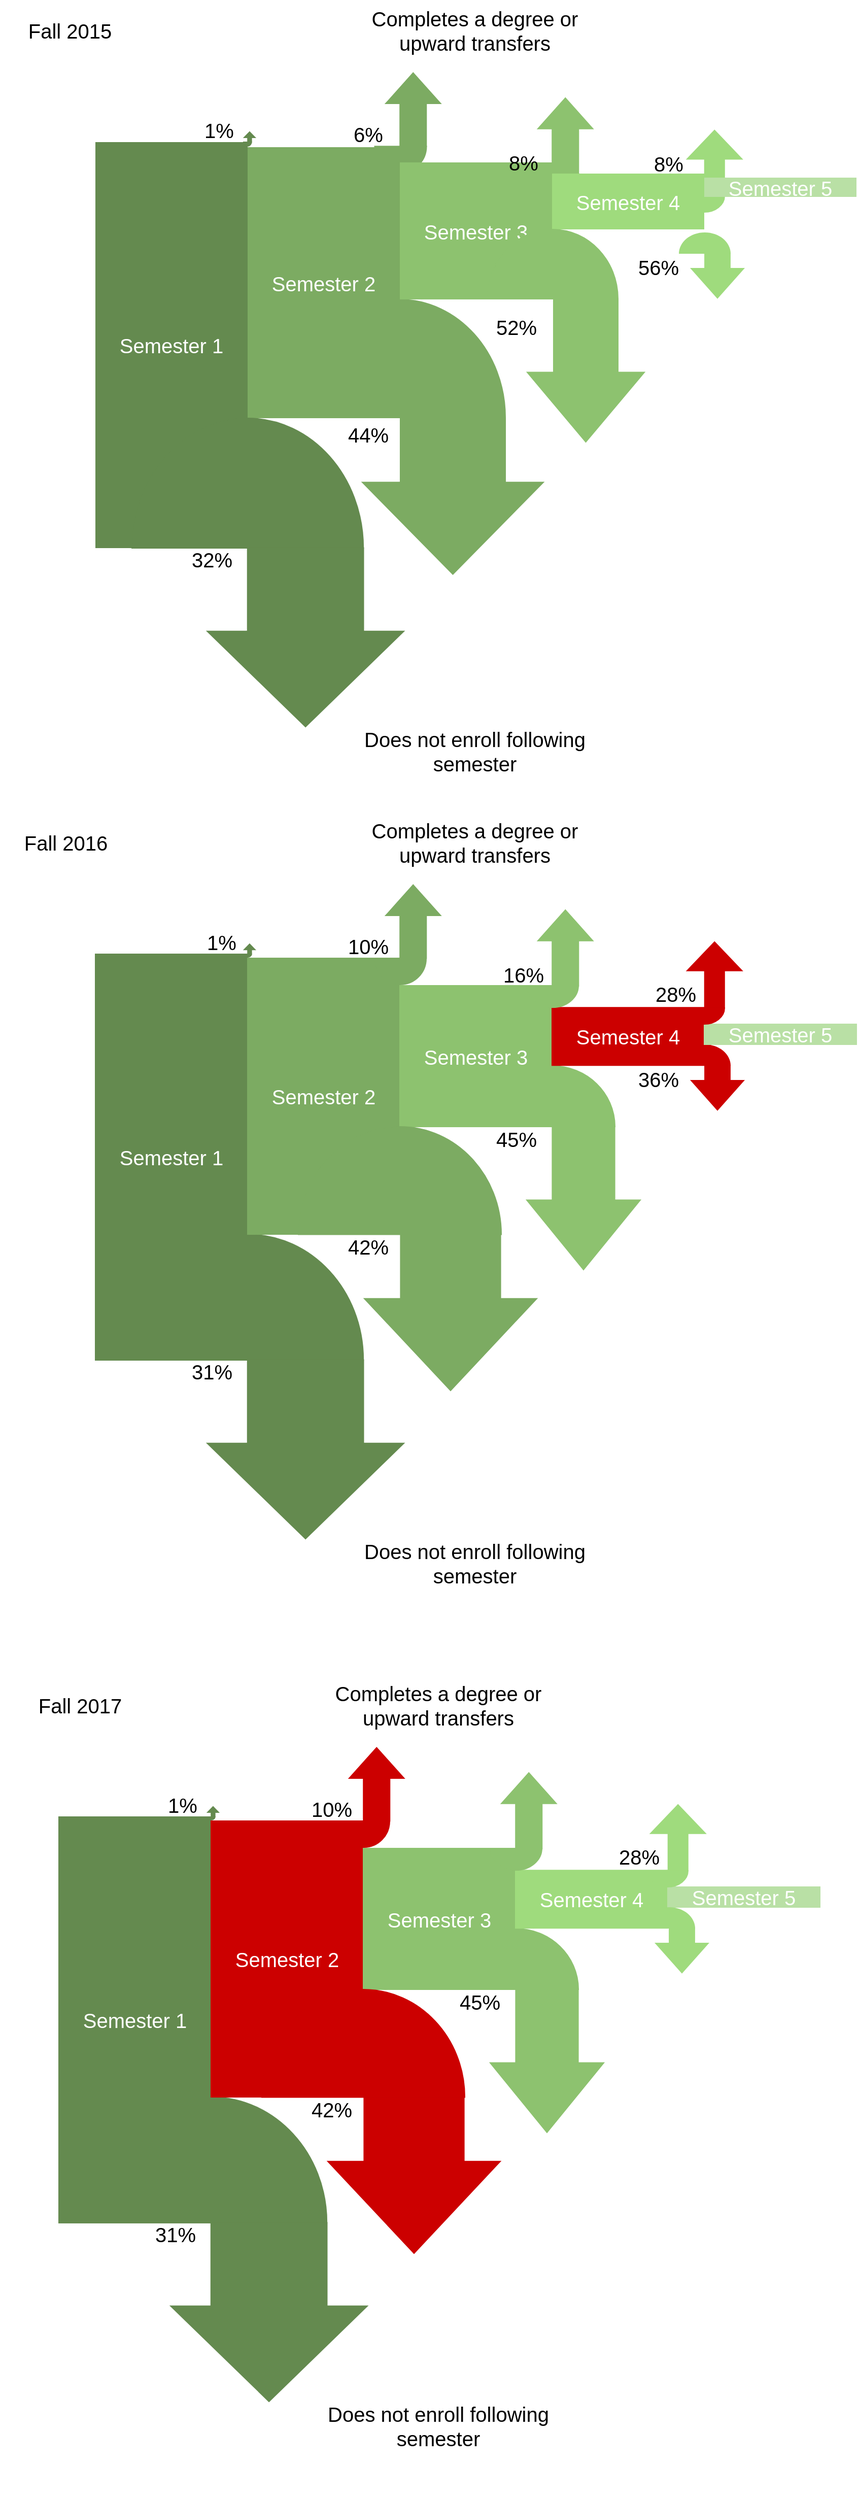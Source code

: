 <mxfile version="20.8.5" type="github">
  <diagram id="3BLNDf7WAw_VyQK-qgkP" name="Page-1">
    <mxGraphModel dx="1011" dy="1272" grid="1" gridSize="10" guides="1" tooltips="1" connect="1" arrows="1" fold="1" page="1" pageScale="1" pageWidth="850" pageHeight="1100" background="#ffffff" math="0" shadow="0">
      <root>
        <mxCell id="0" />
        <mxCell id="1" parent="0" />
        <mxCell id="eU9Ldcz-xGVGo0lGxh9K-24" value="" style="verticalLabelPosition=bottom;verticalAlign=top;html=1;shape=mxgraph.basic.half_circle;flipV=1;strokeColor=#7CAB62;fillColor=#7CAB62;" parent="1" vertex="1">
          <mxGeometry x="285" y="275" width="209" height="116.5" as="geometry" />
        </mxCell>
        <mxCell id="eU9Ldcz-xGVGo0lGxh9K-101" value="&lt;font color=&quot;#000000&quot;&gt;1%&lt;/font&gt;" style="rounded=0;whiteSpace=wrap;html=1;labelBackgroundColor=none;fillStyle=solid;strokeColor=none;fontSize=20;fontColor=#FFFFFF;fillColor=none;gradientColor=none;container=0;" parent="1" vertex="1">
          <mxGeometry x="177.34" y="96.49" width="70" height="23.51" as="geometry" />
        </mxCell>
        <mxCell id="eU9Ldcz-xGVGo0lGxh9K-55" value="" style="verticalLabelPosition=bottom;verticalAlign=top;html=1;shape=mxgraph.basic.half_circle;flipV=1;rotation=-180;fillColor=#7CAB62;strokeColor=#7CAB62;" parent="1" vertex="1">
          <mxGeometry x="365.255" y="124.087" width="51" height="25.94" as="geometry" />
        </mxCell>
        <mxCell id="eU9Ldcz-xGVGo0lGxh9K-62" value="" style="group" parent="1" vertex="1" connectable="0">
          <mxGeometry x="660" y="120.5" width="67.26" height="68.495" as="geometry" />
        </mxCell>
        <mxCell id="eU9Ldcz-xGVGo0lGxh9K-61" value="" style="verticalLabelPosition=bottom;verticalAlign=top;html=1;shape=mxgraph.basic.half_circle;flipV=1;rotation=-180;fillColor=#9FDB7D;strokeColor=#9FDB7D;" parent="eU9Ldcz-xGVGo0lGxh9K-62" vertex="1">
          <mxGeometry x="10" y="52.495" width="40" height="16" as="geometry" />
        </mxCell>
        <mxCell id="eU9Ldcz-xGVGo0lGxh9K-59" value="" style="group;rotation=-180;flipH=1;" parent="eU9Ldcz-xGVGo0lGxh9K-62" vertex="1" connectable="0">
          <mxGeometry width="67.26" height="52.61" as="geometry" />
        </mxCell>
        <mxCell id="eU9Ldcz-xGVGo0lGxh9K-60" value="" style="html=1;shadow=0;dashed=0;align=center;verticalAlign=middle;shape=mxgraph.arrows2.arrow;dy=0.64;dx=28.37;direction=south;notch=0;rotation=-180;fillColor=#9FDB7D;strokeColor=#9FDB7D;" parent="eU9Ldcz-xGVGo0lGxh9K-59" vertex="1">
          <mxGeometry x="13" y="-12.13" width="54.26" height="64.74" as="geometry" />
        </mxCell>
        <mxCell id="eU9Ldcz-xGVGo0lGxh9K-106" value="&lt;font color=&quot;#000000&quot;&gt;28%&lt;/font&gt;" style="rounded=0;whiteSpace=wrap;html=1;labelBackgroundColor=none;fillStyle=solid;strokeColor=none;fontSize=20;fontColor=#FFFFFF;fillColor=none;gradientColor=none;" parent="eU9Ldcz-xGVGo0lGxh9K-59" vertex="1">
          <mxGeometry x="-33" y="28.6" width="70" height="23.51" as="geometry" />
        </mxCell>
        <mxCell id="Jka_3K3yyHLLtvZlxswz-1" value="&lt;font color=&quot;#000000&quot;&gt;8%&lt;/font&gt;" style="rounded=0;whiteSpace=wrap;html=1;labelBackgroundColor=none;fillStyle=solid;strokeColor=none;fontSize=20;fontColor=#FFFFFF;fillColor=none;gradientColor=none;" vertex="1" parent="eU9Ldcz-xGVGo0lGxh9K-59">
          <mxGeometry x="-40" y="8.48" width="70" height="23.51" as="geometry" />
        </mxCell>
        <mxCell id="eU9Ldcz-xGVGo0lGxh9K-40" value="" style="group" parent="1" vertex="1" connectable="0">
          <mxGeometry x="665" y="209" width="65.255" height="66.383" as="geometry" />
        </mxCell>
        <mxCell id="eU9Ldcz-xGVGo0lGxh9K-38" value="" style="html=1;shadow=0;dashed=0;align=center;verticalAlign=middle;shape=mxgraph.arrows2.arrow;dy=0.52;dx=30.37;direction=south;notch=0;fillColor=#9FDB7D;strokeColor=none;" parent="eU9Ldcz-xGVGo0lGxh9K-40" vertex="1">
          <mxGeometry x="11" y="20" width="54" height="45.383" as="geometry" />
        </mxCell>
        <mxCell id="eU9Ldcz-xGVGo0lGxh9K-37" value="" style="verticalLabelPosition=bottom;verticalAlign=top;html=1;shape=mxgraph.basic.half_circle;flipV=1;fillColor=#9FDB7D;strokeColor=none;" parent="eU9Ldcz-xGVGo0lGxh9K-40" vertex="1">
          <mxGeometry width="51" height="21" as="geometry" />
        </mxCell>
        <mxCell id="eU9Ldcz-xGVGo0lGxh9K-36" value="" style="group" parent="1" vertex="1" connectable="0">
          <mxGeometry x="650" y="210" width="97" height="66" as="geometry" />
        </mxCell>
        <mxCell id="eU9Ldcz-xGVGo0lGxh9K-87" value="" style="html=1;shadow=0;dashed=0;align=center;verticalAlign=middle;shape=mxgraph.arrows2.arrow;dy=0.52;dx=30.37;direction=south;notch=0;rotation=-180;fillColor=#7CAB62;strokeColor=#7CAB62;" parent="1" vertex="1">
          <mxGeometry x="376" y="51.69" width="54.26" height="72.4" as="geometry" />
        </mxCell>
        <mxCell id="eU9Ldcz-xGVGo0lGxh9K-57" value="" style="html=1;shadow=0;dashed=0;align=center;verticalAlign=middle;shape=mxgraph.arrows2.arrow;dy=0.52;dx=30.37;direction=south;notch=0;rotation=-180;fillColor=#8DC26F;strokeColor=#8DC26F;" parent="1" vertex="1">
          <mxGeometry x="526" y="76.49" width="54.26" height="75" as="geometry" />
        </mxCell>
        <mxCell id="eU9Ldcz-xGVGo0lGxh9K-58" value="" style="verticalLabelPosition=bottom;verticalAlign=top;html=1;shape=mxgraph.basic.half_circle;flipV=1;rotation=-180;fillColor=#8DC26F;strokeColor=#8DC26F;" parent="1" vertex="1">
          <mxGeometry x="515.255" y="151.096" width="51" height="21.512" as="geometry" />
        </mxCell>
        <mxCell id="eU9Ldcz-xGVGo0lGxh9K-93" value="&lt;font style=&quot;font-size: 20px;&quot; color=&quot;#ffffff&quot;&gt;Semester 1&lt;/font&gt;" style="rounded=0;whiteSpace=wrap;html=1;labelBackgroundColor=none;fillStyle=solid;strokeColor=none;fillColor=#648A4F;gradientColor=none;" parent="1" vertex="1">
          <mxGeometry x="90" y="120" width="150" height="400" as="geometry" />
        </mxCell>
        <mxCell id="eU9Ldcz-xGVGo0lGxh9K-51" value="" style="shape=singleArrow;direction=south;whiteSpace=wrap;html=1;arrowWidth=0.344;arrowSize=0.55;rotation=-180;fillColor=#648A4F;strokeColor=#648A4F;" parent="1" vertex="1">
          <mxGeometry x="236.59" y="110" width="10.75" height="10" as="geometry" />
        </mxCell>
        <mxCell id="eU9Ldcz-xGVGo0lGxh9K-50" value="" style="verticalLabelPosition=bottom;verticalAlign=top;html=1;shape=mxgraph.basic.half_circle;flipV=1;rotation=-180;fillColor=#648A4F;strokeColor=#648A4F;" parent="1" vertex="1">
          <mxGeometry x="236" y="120" width="7.815" height="4" as="geometry" />
        </mxCell>
        <mxCell id="eU9Ldcz-xGVGo0lGxh9K-94" value="&lt;font style=&quot;font-size: 20px;&quot; color=&quot;#ffffff&quot;&gt;Semester 2&lt;/font&gt;" style="rounded=0;whiteSpace=wrap;html=1;labelBackgroundColor=none;fillStyle=solid;strokeColor=none;fillColor=#7CAB62;gradientColor=none;" parent="1" vertex="1">
          <mxGeometry x="240" y="125" width="150" height="267" as="geometry" />
        </mxCell>
        <mxCell id="eU9Ldcz-xGVGo0lGxh9K-95" value="&lt;font style=&quot;font-size: 20px;&quot; color=&quot;#ffffff&quot;&gt;Semester 3&lt;/font&gt;" style="rounded=0;whiteSpace=wrap;html=1;labelBackgroundColor=none;fillStyle=solid;strokeColor=none;fillColor=#8DC26F;gradientColor=none;" parent="1" vertex="1">
          <mxGeometry x="390" y="140" width="150" height="135" as="geometry" />
        </mxCell>
        <mxCell id="eU9Ldcz-xGVGo0lGxh9K-25" value="" style="html=1;shadow=0;dashed=0;align=center;verticalAlign=middle;shape=mxgraph.arrows2.arrow;dy=0.42;dx=90.63;direction=south;notch=0;strokeColor=#7CAB62;fillColor=#7CAB62;" parent="1" vertex="1">
          <mxGeometry x="353" y="392" width="178.5" height="153.78" as="geometry" />
        </mxCell>
        <mxCell id="eU9Ldcz-xGVGo0lGxh9K-96" value="&lt;font style=&quot;font-size: 20px;&quot; color=&quot;#ffffff&quot;&gt;Semester 4&lt;/font&gt;" style="rounded=0;whiteSpace=wrap;html=1;labelBackgroundColor=none;fillStyle=solid;strokeColor=none;fillColor=#9FDB7D;gradientColor=none;" parent="1" vertex="1">
          <mxGeometry x="540" y="151" width="150" height="55" as="geometry" />
        </mxCell>
        <mxCell id="eU9Ldcz-xGVGo0lGxh9K-97" value="&lt;font style=&quot;font-size: 20px;&quot; color=&quot;#ffffff&quot;&gt;Semester 5&lt;/font&gt;" style="rounded=0;whiteSpace=wrap;html=1;labelBackgroundColor=none;fillStyle=solid;strokeColor=none;fillColor=#B9E0A5;gradientColor=none;" parent="1" vertex="1">
          <mxGeometry x="690" y="155" width="150" height="19" as="geometry" />
        </mxCell>
        <mxCell id="eU9Ldcz-xGVGo0lGxh9K-99" value="&lt;font color=&quot;#000000&quot;&gt;Does not enroll following semester&lt;/font&gt;" style="rounded=0;whiteSpace=wrap;html=1;labelBackgroundColor=none;fillStyle=solid;strokeColor=none;fontSize=20;fontColor=#FFFFFF;fillColor=none;gradientColor=none;" parent="1" vertex="1">
          <mxGeometry x="346.52" y="690" width="233.74" height="60" as="geometry" />
        </mxCell>
        <mxCell id="eU9Ldcz-xGVGo0lGxh9K-100" value="&lt;font color=&quot;#000000&quot;&gt;Completes a degree or upward transfers&lt;/font&gt;" style="rounded=0;whiteSpace=wrap;html=1;labelBackgroundColor=none;fillStyle=solid;strokeColor=none;fontSize=20;fontColor=#FFFFFF;fillColor=none;gradientColor=none;" parent="1" vertex="1">
          <mxGeometry x="346.52" y="-20" width="233.74" height="60" as="geometry" />
        </mxCell>
        <mxCell id="eU9Ldcz-xGVGo0lGxh9K-102" value="&lt;font color=&quot;#000000&quot;&gt;6%&lt;/font&gt;" style="rounded=0;whiteSpace=wrap;html=1;labelBackgroundColor=none;fillStyle=solid;strokeColor=none;fontSize=20;fontColor=#FFFFFF;fillColor=none;gradientColor=none;" parent="1" vertex="1">
          <mxGeometry x="324" y="100.49" width="70" height="23.51" as="geometry" />
        </mxCell>
        <mxCell id="eU9Ldcz-xGVGo0lGxh9K-103" value="&lt;font color=&quot;#000000&quot;&gt;8%&lt;/font&gt;" style="rounded=0;whiteSpace=wrap;html=1;labelBackgroundColor=none;fillStyle=solid;strokeColor=none;fontSize=20;fontColor=#FFFFFF;fillColor=none;gradientColor=none;" parent="1" vertex="1">
          <mxGeometry x="477" y="127.98" width="70" height="23.51" as="geometry" />
        </mxCell>
        <mxCell id="eU9Ldcz-xGVGo0lGxh9K-110" value="&lt;font color=&quot;#000000&quot;&gt;56%&lt;/font&gt;" style="rounded=0;whiteSpace=wrap;html=1;labelBackgroundColor=none;fillStyle=solid;strokeColor=none;fontSize=20;fontColor=#FFFFFF;fillColor=none;gradientColor=none;" parent="1" vertex="1">
          <mxGeometry x="610" y="231.25" width="70" height="23.51" as="geometry" />
        </mxCell>
        <mxCell id="fxDB6JZg9kAw3pCAnRjl-48" value="&lt;font color=&quot;#000000&quot;&gt;Fall 2015&lt;/font&gt;" style="rounded=0;whiteSpace=wrap;html=1;labelBackgroundColor=none;fillStyle=solid;strokeColor=none;fontSize=20;fontColor=#FFFFFF;fillColor=none;gradientColor=none;" parent="1" vertex="1">
          <mxGeometry y="-20" width="130" height="60" as="geometry" />
        </mxCell>
        <mxCell id="fxDB6JZg9kAw3pCAnRjl-3" value="" style="group" parent="1" vertex="1" connectable="0">
          <mxGeometry x="665" y="1009" width="65.255" height="66.383" as="geometry" />
        </mxCell>
        <mxCell id="fxDB6JZg9kAw3pCAnRjl-5" value="" style="verticalLabelPosition=bottom;verticalAlign=top;html=1;shape=mxgraph.basic.half_circle;flipV=1;fillColor=#CC0000;strokeColor=none;" parent="fxDB6JZg9kAw3pCAnRjl-3" vertex="1">
          <mxGeometry width="51" height="21" as="geometry" />
        </mxCell>
        <mxCell id="fxDB6JZg9kAw3pCAnRjl-27" value="&lt;font color=&quot;#000000&quot;&gt;16%&lt;/font&gt;" style="rounded=0;whiteSpace=wrap;html=1;labelBackgroundColor=none;fillStyle=solid;strokeColor=none;fontSize=20;fontColor=#FFFFFF;fillColor=none;gradientColor=none;" parent="1" vertex="1">
          <mxGeometry x="477" y="927.98" width="70" height="23.51" as="geometry" />
        </mxCell>
        <mxCell id="fxDB6JZg9kAw3pCAnRjl-28" value="&lt;font color=&quot;#000000&quot;&gt;36%&lt;/font&gt;" style="rounded=0;whiteSpace=wrap;html=1;labelBackgroundColor=none;fillStyle=solid;strokeColor=none;fontSize=20;fontColor=#FFFFFF;fillColor=none;gradientColor=none;" parent="1" vertex="1">
          <mxGeometry x="610" y="1031.25" width="70" height="23.51" as="geometry" />
        </mxCell>
        <mxCell id="fxDB6JZg9kAw3pCAnRjl-46" value="" style="shape=singleArrow;direction=south;whiteSpace=wrap;html=1;arrowWidth=0.344;arrowSize=0.55;rotation=-180;fillColor=#648A4F;strokeColor=#648A4F;" parent="1" vertex="1">
          <mxGeometry x="236.59" y="910.09" width="10.75" height="10" as="geometry" />
        </mxCell>
        <mxCell id="fxDB6JZg9kAw3pCAnRjl-47" value="" style="verticalLabelPosition=bottom;verticalAlign=top;html=1;shape=mxgraph.basic.half_circle;flipV=1;rotation=-180;fillColor=#648A4F;strokeColor=#648A4F;" parent="1" vertex="1">
          <mxGeometry x="236" y="920" width="7.815" height="3" as="geometry" />
        </mxCell>
        <mxCell id="fxDB6JZg9kAw3pCAnRjl-50" value="" style="group" parent="1" vertex="1" connectable="0">
          <mxGeometry x="-4" y="780" width="844" height="812" as="geometry" />
        </mxCell>
        <mxCell id="fxDB6JZg9kAw3pCAnRjl-49" value="&lt;font color=&quot;#000000&quot;&gt;Fall 2016&lt;/font&gt;" style="rounded=0;whiteSpace=wrap;html=1;labelBackgroundColor=none;fillStyle=solid;strokeColor=none;fontSize=20;fontColor=#FFFFFF;fillColor=none;gradientColor=none;" parent="fxDB6JZg9kAw3pCAnRjl-50" vertex="1">
          <mxGeometry width="130" height="60" as="geometry" />
        </mxCell>
        <mxCell id="fxDB6JZg9kAw3pCAnRjl-6" value="" style="verticalLabelPosition=bottom;verticalAlign=top;html=1;shape=mxgraph.basic.half_circle;flipV=1;fillColor=#8DC26F;strokeColor=#8DC26F;" parent="fxDB6JZg9kAw3pCAnRjl-50" vertex="1">
          <mxGeometry x="482" y="250" width="124" height="60" as="geometry" />
        </mxCell>
        <mxCell id="fxDB6JZg9kAw3pCAnRjl-7" value="" style="html=1;shadow=0;dashed=0;align=center;verticalAlign=middle;shape=mxgraph.arrows2.arrow;dy=0.45;dx=68.71;direction=south;notch=0;fillColor=#8DC26F;strokeColor=#8DC26F;" parent="fxDB6JZg9kAw3pCAnRjl-50" vertex="1">
          <mxGeometry x="519" y="310" width="112" height="141" as="geometry" />
        </mxCell>
        <mxCell id="fxDB6JZg9kAw3pCAnRjl-8" value="&lt;font color=&quot;#000000&quot;&gt;45%&lt;/font&gt;" style="rounded=0;whiteSpace=wrap;html=1;labelBackgroundColor=none;fillStyle=solid;strokeColor=none;fontSize=20;fontColor=#FFFFFF;fillColor=none;gradientColor=none;" parent="fxDB6JZg9kAw3pCAnRjl-50" vertex="1">
          <mxGeometry x="474" y="310" width="70" height="23.51" as="geometry" />
        </mxCell>
        <mxCell id="fxDB6JZg9kAw3pCAnRjl-9" value="" style="group" parent="fxDB6JZg9kAw3pCAnRjl-50" vertex="1" connectable="0">
          <mxGeometry x="130" y="416" width="274" height="396" as="geometry" />
        </mxCell>
        <mxCell id="fxDB6JZg9kAw3pCAnRjl-10" value="" style="verticalLabelPosition=bottom;verticalAlign=top;html=1;shape=mxgraph.basic.half_circle;flipV=1;fillColor=#648A4F;strokeColor=#648A4F;" parent="fxDB6JZg9kAw3pCAnRjl-9" vertex="1">
          <mxGeometry width="228.085" height="123.707" as="geometry" />
        </mxCell>
        <mxCell id="fxDB6JZg9kAw3pCAnRjl-11" value="" style="html=1;shadow=0;dashed=0;align=center;verticalAlign=middle;shape=mxgraph.arrows2.arrow;dy=0.41;dx=94.12;direction=south;notch=0;fillColor=#648A4F;strokeColor=#648A4F;" parent="fxDB6JZg9kAw3pCAnRjl-9" vertex="1">
          <mxGeometry x="74.13" y="123.7" width="193.87" height="176.3" as="geometry" />
        </mxCell>
        <mxCell id="fxDB6JZg9kAw3pCAnRjl-12" value="&lt;font color=&quot;#000000&quot;&gt;31%&lt;/font&gt;" style="rounded=0;whiteSpace=wrap;html=1;labelBackgroundColor=none;fillStyle=solid;strokeColor=none;fontSize=20;fontColor=#FFFFFF;fillColor=none;gradientColor=none;" parent="fxDB6JZg9kAw3pCAnRjl-9" vertex="1">
          <mxGeometry x="44" y="123.7" width="70" height="23.51" as="geometry" />
        </mxCell>
        <mxCell id="fxDB6JZg9kAw3pCAnRjl-13" value="&lt;font color=&quot;#000000&quot;&gt;42%&lt;/font&gt;" style="rounded=0;whiteSpace=wrap;html=1;labelBackgroundColor=none;fillStyle=solid;strokeColor=none;fontSize=20;fontColor=#FFFFFF;fillColor=none;gradientColor=none;" parent="fxDB6JZg9kAw3pCAnRjl-9" vertex="1">
          <mxGeometry x="198" width="70" height="23.51" as="geometry" />
        </mxCell>
        <mxCell id="fxDB6JZg9kAw3pCAnRjl-14" value="" style="html=1;shadow=0;dashed=0;align=center;verticalAlign=middle;shape=mxgraph.arrows2.arrow;dy=0.52;dx=30.37;direction=south;notch=0;rotation=-180;fillColor=#7CAB62;strokeColor=#7CAB62;" parent="fxDB6JZg9kAw3pCAnRjl-50" vertex="1">
          <mxGeometry x="380" y="71.69" width="54.26" height="72.4" as="geometry" />
        </mxCell>
        <mxCell id="fxDB6JZg9kAw3pCAnRjl-15" value="" style="html=1;shadow=0;dashed=0;align=center;verticalAlign=middle;shape=mxgraph.arrows2.arrow;dy=0.52;dx=30.37;direction=south;notch=0;rotation=-180;fillColor=#8DC26F;strokeColor=#8DC26F;" parent="fxDB6JZg9kAw3pCAnRjl-50" vertex="1">
          <mxGeometry x="530" y="96.49" width="54.26" height="75" as="geometry" />
        </mxCell>
        <mxCell id="fxDB6JZg9kAw3pCAnRjl-16" value="&lt;font style=&quot;font-size: 20px;&quot; color=&quot;#ffffff&quot;&gt;Semester 1&lt;/font&gt;" style="rounded=0;whiteSpace=wrap;html=1;labelBackgroundColor=none;fillStyle=solid;strokeColor=#648A4F;fillColor=#648A4F;gradientColor=none;" parent="fxDB6JZg9kAw3pCAnRjl-50" vertex="1">
          <mxGeometry x="94" y="140" width="150" height="400" as="geometry" />
        </mxCell>
        <mxCell id="fxDB6JZg9kAw3pCAnRjl-17" value="&lt;font style=&quot;font-size: 20px;&quot; color=&quot;#ffffff&quot;&gt;Semester 2&lt;/font&gt;" style="rounded=0;whiteSpace=wrap;html=1;labelBackgroundColor=none;fillStyle=solid;strokeColor=#7CAB62;fillColor=#7CAB62;gradientColor=none;" parent="fxDB6JZg9kAw3pCAnRjl-50" vertex="1">
          <mxGeometry x="244" y="144" width="150" height="272" as="geometry" />
        </mxCell>
        <mxCell id="fxDB6JZg9kAw3pCAnRjl-18" value="&lt;font style=&quot;font-size: 20px;&quot; color=&quot;#ffffff&quot;&gt;Semester 3&lt;/font&gt;" style="rounded=0;whiteSpace=wrap;html=1;labelBackgroundColor=none;fillStyle=solid;strokeColor=#8DC26F;fillColor=#8DC26F;gradientColor=none;" parent="fxDB6JZg9kAw3pCAnRjl-50" vertex="1">
          <mxGeometry x="394" y="171" width="150" height="139" as="geometry" />
        </mxCell>
        <mxCell id="fxDB6JZg9kAw3pCAnRjl-19" value="" style="verticalLabelPosition=bottom;verticalAlign=top;html=1;shape=mxgraph.basic.half_circle;flipV=1;strokeColor=#7CAB62;fillColor=#7CAB62;" parent="fxDB6JZg9kAw3pCAnRjl-50" vertex="1">
          <mxGeometry x="294" y="310" width="200" height="106.22" as="geometry" />
        </mxCell>
        <mxCell id="fxDB6JZg9kAw3pCAnRjl-20" value="" style="html=1;shadow=0;dashed=0;align=center;verticalAlign=middle;shape=mxgraph.arrows2.arrow;dy=0.42;dx=90.63;direction=south;notch=0;strokeColor=#7CAB62;fillColor=#7CAB62;" parent="fxDB6JZg9kAw3pCAnRjl-50" vertex="1">
          <mxGeometry x="359" y="416.22" width="170" height="153.78" as="geometry" />
        </mxCell>
        <mxCell id="fxDB6JZg9kAw3pCAnRjl-21" value="&lt;font style=&quot;font-size: 20px;&quot; color=&quot;#ffffff&quot;&gt;Semester 4&lt;/font&gt;" style="rounded=0;whiteSpace=wrap;html=1;labelBackgroundColor=none;fillStyle=solid;strokeColor=#CC0000;fillColor=#CC0000;gradientColor=none;" parent="fxDB6JZg9kAw3pCAnRjl-50" vertex="1">
          <mxGeometry x="544" y="192.61" width="150" height="57" as="geometry" />
        </mxCell>
        <mxCell id="fxDB6JZg9kAw3pCAnRjl-22" value="&lt;font style=&quot;font-size: 20px;&quot; color=&quot;#ffffff&quot;&gt;Semester 5&lt;/font&gt;" style="rounded=0;whiteSpace=wrap;html=1;labelBackgroundColor=none;fillStyle=solid;strokeColor=#B9E0A5;fillColor=#B9E0A5;gradientColor=none;" parent="fxDB6JZg9kAw3pCAnRjl-50" vertex="1">
          <mxGeometry x="694" y="209" width="150" height="20" as="geometry" />
        </mxCell>
        <mxCell id="fxDB6JZg9kAw3pCAnRjl-23" value="&lt;font color=&quot;#000000&quot;&gt;Does not enroll following semester&lt;/font&gt;" style="rounded=0;whiteSpace=wrap;html=1;labelBackgroundColor=none;fillStyle=solid;strokeColor=none;fontSize=20;fontColor=#FFFFFF;fillColor=none;gradientColor=none;" parent="fxDB6JZg9kAw3pCAnRjl-50" vertex="1">
          <mxGeometry x="350.52" y="710" width="233.74" height="60" as="geometry" />
        </mxCell>
        <mxCell id="fxDB6JZg9kAw3pCAnRjl-24" value="&lt;font color=&quot;#000000&quot;&gt;Completes a degree or upward transfers&lt;/font&gt;" style="rounded=0;whiteSpace=wrap;html=1;labelBackgroundColor=none;fillStyle=solid;strokeColor=none;fontSize=20;fontColor=#FFFFFF;fillColor=none;gradientColor=none;" parent="fxDB6JZg9kAw3pCAnRjl-50" vertex="1">
          <mxGeometry x="350.52" width="233.74" height="60" as="geometry" />
        </mxCell>
        <mxCell id="fxDB6JZg9kAw3pCAnRjl-25" value="&lt;font color=&quot;#000000&quot;&gt;1%&lt;/font&gt;" style="rounded=0;whiteSpace=wrap;html=1;labelBackgroundColor=none;fillStyle=solid;strokeColor=none;fontSize=20;fontColor=#FFFFFF;fillColor=none;gradientColor=none;" parent="fxDB6JZg9kAw3pCAnRjl-50" vertex="1">
          <mxGeometry x="194" y="116.49" width="48.66" height="23.51" as="geometry" />
        </mxCell>
        <mxCell id="fxDB6JZg9kAw3pCAnRjl-26" value="&lt;font color=&quot;#000000&quot;&gt;10%&lt;/font&gt;" style="rounded=0;whiteSpace=wrap;html=1;labelBackgroundColor=none;fillStyle=solid;strokeColor=none;fontSize=20;fontColor=#FFFFFF;fillColor=none;gradientColor=none;" parent="fxDB6JZg9kAw3pCAnRjl-50" vertex="1">
          <mxGeometry x="328" y="120.49" width="70" height="23.51" as="geometry" />
        </mxCell>
        <mxCell id="fxDB6JZg9kAw3pCAnRjl-30" value="" style="verticalLabelPosition=bottom;verticalAlign=top;html=1;shape=mxgraph.basic.half_circle;flipV=1;rotation=-180;fillColor=#7CAB62;strokeColor=#7CAB62;" parent="fxDB6JZg9kAw3pCAnRjl-50" vertex="1">
          <mxGeometry x="369" y="144.087" width="51" height="25.94" as="geometry" />
        </mxCell>
        <mxCell id="fxDB6JZg9kAw3pCAnRjl-31" value="" style="verticalLabelPosition=bottom;verticalAlign=top;html=1;shape=mxgraph.basic.half_circle;flipV=1;rotation=-180;fillColor=#8DC26F;strokeColor=#8DC26F;" parent="fxDB6JZg9kAw3pCAnRjl-50" vertex="1">
          <mxGeometry x="518.995" y="171" width="51" height="21.512" as="geometry" />
        </mxCell>
        <mxCell id="fxDB6JZg9kAw3pCAnRjl-39" value="" style="group" parent="fxDB6JZg9kAw3pCAnRjl-50" vertex="1" connectable="0">
          <mxGeometry x="664" y="139" width="67.26" height="68.495" as="geometry" />
        </mxCell>
        <mxCell id="fxDB6JZg9kAw3pCAnRjl-40" value="" style="verticalLabelPosition=bottom;verticalAlign=top;html=1;shape=mxgraph.basic.half_circle;flipV=1;rotation=-180;fillColor=#CC0000;strokeColor=#CC0000;" parent="fxDB6JZg9kAw3pCAnRjl-39" vertex="1">
          <mxGeometry x="10" y="54" width="40" height="16" as="geometry" />
        </mxCell>
        <mxCell id="fxDB6JZg9kAw3pCAnRjl-41" value="" style="group;rotation=-180;flipH=1;" parent="fxDB6JZg9kAw3pCAnRjl-39" vertex="1" connectable="0">
          <mxGeometry width="67.26" height="52.61" as="geometry" />
        </mxCell>
        <mxCell id="fxDB6JZg9kAw3pCAnRjl-42" value="" style="html=1;shadow=0;dashed=0;align=center;verticalAlign=middle;shape=mxgraph.arrows2.arrow;dy=0.64;dx=28.37;direction=south;notch=0;rotation=-180;fillColor=#CC0000;strokeColor=#CC0000;" parent="fxDB6JZg9kAw3pCAnRjl-41" vertex="1">
          <mxGeometry x="13" y="-11" width="54.26" height="64.74" as="geometry" />
        </mxCell>
        <mxCell id="fxDB6JZg9kAw3pCAnRjl-43" value="&lt;font color=&quot;#000000&quot;&gt;28%&lt;/font&gt;" style="rounded=0;whiteSpace=wrap;html=1;labelBackgroundColor=none;fillStyle=solid;strokeColor=none;fontSize=20;fontColor=#FFFFFF;fillColor=none;gradientColor=none;" parent="fxDB6JZg9kAw3pCAnRjl-41" vertex="1">
          <mxGeometry x="-33" y="28.6" width="70" height="23.51" as="geometry" />
        </mxCell>
        <mxCell id="fxDB6JZg9kAw3pCAnRjl-4" value="" style="html=1;shadow=0;dashed=0;align=center;verticalAlign=middle;shape=mxgraph.arrows2.arrow;dy=0.52;dx=30.37;direction=south;notch=0;fillColor=#CC0000;strokeColor=none;" parent="1" vertex="1">
          <mxGeometry x="676" y="1029" width="54" height="45.383" as="geometry" />
        </mxCell>
        <mxCell id="fxDB6JZg9kAw3pCAnRjl-52" value="&lt;font color=&quot;#000000&quot;&gt;Fall 2017&lt;/font&gt;" style="rounded=0;whiteSpace=wrap;html=1;labelBackgroundColor=none;fillStyle=solid;strokeColor=none;fontSize=20;fontColor=#FFFFFF;fillColor=none;gradientColor=none;" parent="1" vertex="1">
          <mxGeometry x="10" y="1630" width="130" height="60" as="geometry" />
        </mxCell>
        <mxCell id="fxDB6JZg9kAw3pCAnRjl-53" value="" style="verticalLabelPosition=bottom;verticalAlign=top;html=1;shape=mxgraph.basic.half_circle;flipV=1;fillColor=#8DC26F;strokeColor=#8DC26F;" parent="1" vertex="1">
          <mxGeometry x="442" y="1880" width="124" height="60" as="geometry" />
        </mxCell>
        <mxCell id="fxDB6JZg9kAw3pCAnRjl-54" value="" style="html=1;shadow=0;dashed=0;align=center;verticalAlign=middle;shape=mxgraph.arrows2.arrow;dy=0.45;dx=68.71;direction=south;notch=0;fillColor=#8DC26F;strokeColor=#8DC26F;" parent="1" vertex="1">
          <mxGeometry x="479" y="1940" width="112" height="141" as="geometry" />
        </mxCell>
        <mxCell id="fxDB6JZg9kAw3pCAnRjl-55" value="&lt;font color=&quot;#000000&quot;&gt;45%&lt;/font&gt;" style="rounded=0;whiteSpace=wrap;html=1;labelBackgroundColor=none;fillStyle=solid;strokeColor=none;fontSize=20;fontColor=#FFFFFF;fillColor=none;gradientColor=none;" parent="1" vertex="1">
          <mxGeometry x="434" y="1940" width="70" height="23.51" as="geometry" />
        </mxCell>
        <mxCell id="fxDB6JZg9kAw3pCAnRjl-56" value="" style="group" parent="1" vertex="1" connectable="0">
          <mxGeometry x="90" y="2046" width="274" height="396" as="geometry" />
        </mxCell>
        <mxCell id="fxDB6JZg9kAw3pCAnRjl-57" value="" style="verticalLabelPosition=bottom;verticalAlign=top;html=1;shape=mxgraph.basic.half_circle;flipV=1;fillColor=#648A4F;strokeColor=#648A4F;" parent="fxDB6JZg9kAw3pCAnRjl-56" vertex="1">
          <mxGeometry width="228.085" height="123.707" as="geometry" />
        </mxCell>
        <mxCell id="fxDB6JZg9kAw3pCAnRjl-58" value="" style="html=1;shadow=0;dashed=0;align=center;verticalAlign=middle;shape=mxgraph.arrows2.arrow;dy=0.41;dx=94.12;direction=south;notch=0;fillColor=#648A4F;strokeColor=#648A4F;" parent="fxDB6JZg9kAw3pCAnRjl-56" vertex="1">
          <mxGeometry x="74.13" y="123.7" width="193.87" height="176.3" as="geometry" />
        </mxCell>
        <mxCell id="fxDB6JZg9kAw3pCAnRjl-59" value="&lt;font color=&quot;#000000&quot;&gt;31%&lt;/font&gt;" style="rounded=0;whiteSpace=wrap;html=1;labelBackgroundColor=none;fillStyle=solid;strokeColor=none;fontSize=20;fontColor=#FFFFFF;fillColor=none;gradientColor=none;" parent="fxDB6JZg9kAw3pCAnRjl-56" vertex="1">
          <mxGeometry x="44" y="123.7" width="70" height="23.51" as="geometry" />
        </mxCell>
        <mxCell id="fxDB6JZg9kAw3pCAnRjl-60" value="&lt;font color=&quot;#000000&quot;&gt;42%&lt;/font&gt;" style="rounded=0;whiteSpace=wrap;html=1;labelBackgroundColor=none;fillStyle=solid;strokeColor=none;fontSize=20;fontColor=#FFFFFF;fillColor=none;gradientColor=none;" parent="fxDB6JZg9kAw3pCAnRjl-56" vertex="1">
          <mxGeometry x="198" width="70" height="23.51" as="geometry" />
        </mxCell>
        <mxCell id="fxDB6JZg9kAw3pCAnRjl-61" value="" style="html=1;shadow=0;dashed=0;align=center;verticalAlign=middle;shape=mxgraph.arrows2.arrow;dy=0.52;dx=30.37;direction=south;notch=0;rotation=-180;fillColor=#CC0000;strokeColor=#CC0000;" parent="1" vertex="1">
          <mxGeometry x="340" y="1701.69" width="54.26" height="72.4" as="geometry" />
        </mxCell>
        <mxCell id="fxDB6JZg9kAw3pCAnRjl-62" value="" style="html=1;shadow=0;dashed=0;align=center;verticalAlign=middle;shape=mxgraph.arrows2.arrow;dy=0.52;dx=30.37;direction=south;notch=0;rotation=-180;fillColor=#8DC26F;strokeColor=#8DC26F;" parent="1" vertex="1">
          <mxGeometry x="490" y="1726.49" width="54.26" height="75" as="geometry" />
        </mxCell>
        <mxCell id="fxDB6JZg9kAw3pCAnRjl-63" value="&lt;font style=&quot;font-size: 20px;&quot; color=&quot;#ffffff&quot;&gt;Semester 1&lt;/font&gt;" style="rounded=0;whiteSpace=wrap;html=1;labelBackgroundColor=none;fillStyle=solid;strokeColor=#648A4F;fillColor=#648A4F;gradientColor=none;" parent="1" vertex="1">
          <mxGeometry x="54" y="1770" width="150" height="400" as="geometry" />
        </mxCell>
        <mxCell id="fxDB6JZg9kAw3pCAnRjl-64" value="&lt;font style=&quot;font-size: 20px;&quot; color=&quot;#ffffff&quot;&gt;Semester 2&lt;/font&gt;" style="rounded=0;whiteSpace=wrap;html=1;labelBackgroundColor=none;fillStyle=solid;strokeColor=#CC0000;fillColor=#CC0000;gradientColor=none;" parent="1" vertex="1">
          <mxGeometry x="204" y="1774" width="150" height="272" as="geometry" />
        </mxCell>
        <mxCell id="fxDB6JZg9kAw3pCAnRjl-65" value="&lt;font style=&quot;font-size: 20px;&quot; color=&quot;#ffffff&quot;&gt;Semester 3&lt;/font&gt;" style="rounded=0;whiteSpace=wrap;html=1;labelBackgroundColor=none;fillStyle=solid;strokeColor=#8DC26F;fillColor=#8DC26F;gradientColor=none;" parent="1" vertex="1">
          <mxGeometry x="354" y="1801" width="150" height="139" as="geometry" />
        </mxCell>
        <mxCell id="fxDB6JZg9kAw3pCAnRjl-66" value="" style="verticalLabelPosition=bottom;verticalAlign=top;html=1;shape=mxgraph.basic.half_circle;flipV=1;strokeColor=#CC0000;fillColor=#CC0000;" parent="1" vertex="1">
          <mxGeometry x="254" y="1940" width="200" height="106.22" as="geometry" />
        </mxCell>
        <mxCell id="fxDB6JZg9kAw3pCAnRjl-67" value="" style="html=1;shadow=0;dashed=0;align=center;verticalAlign=middle;shape=mxgraph.arrows2.arrow;dy=0.42;dx=90.63;direction=south;notch=0;strokeColor=#CC0000;fillColor=#CC0000;" parent="1" vertex="1">
          <mxGeometry x="319" y="2046.22" width="170" height="153.78" as="geometry" />
        </mxCell>
        <mxCell id="fxDB6JZg9kAw3pCAnRjl-68" value="&lt;font style=&quot;font-size: 20px;&quot; color=&quot;#ffffff&quot;&gt;Semester 4&lt;/font&gt;" style="rounded=0;whiteSpace=wrap;html=1;labelBackgroundColor=none;fillStyle=solid;strokeColor=#9FDB7D;fillColor=#9FDB7D;gradientColor=none;" parent="1" vertex="1">
          <mxGeometry x="504" y="1822.61" width="150" height="57" as="geometry" />
        </mxCell>
        <mxCell id="fxDB6JZg9kAw3pCAnRjl-69" value="&lt;font style=&quot;font-size: 20px;&quot; color=&quot;#ffffff&quot;&gt;Semester 5&lt;/font&gt;" style="rounded=0;whiteSpace=wrap;html=1;labelBackgroundColor=none;fillStyle=solid;strokeColor=#B9E0A5;fillColor=#B9E0A5;gradientColor=none;" parent="1" vertex="1">
          <mxGeometry x="654" y="1839" width="150" height="20" as="geometry" />
        </mxCell>
        <mxCell id="fxDB6JZg9kAw3pCAnRjl-70" value="&lt;font color=&quot;#000000&quot;&gt;Does not enroll following semester&lt;/font&gt;" style="rounded=0;whiteSpace=wrap;html=1;labelBackgroundColor=none;fillStyle=solid;strokeColor=none;fontSize=20;fontColor=#FFFFFF;fillColor=none;gradientColor=none;" parent="1" vertex="1">
          <mxGeometry x="310.52" y="2340" width="233.74" height="60" as="geometry" />
        </mxCell>
        <mxCell id="fxDB6JZg9kAw3pCAnRjl-71" value="&lt;font color=&quot;#000000&quot;&gt;Completes a degree or upward transfers&lt;/font&gt;" style="rounded=0;whiteSpace=wrap;html=1;labelBackgroundColor=none;fillStyle=solid;strokeColor=none;fontSize=20;fontColor=#FFFFFF;fillColor=none;gradientColor=none;" parent="1" vertex="1">
          <mxGeometry x="310.52" y="1630" width="233.74" height="60" as="geometry" />
        </mxCell>
        <mxCell id="fxDB6JZg9kAw3pCAnRjl-72" value="&lt;font color=&quot;#000000&quot;&gt;1%&lt;/font&gt;" style="rounded=0;whiteSpace=wrap;html=1;labelBackgroundColor=none;fillStyle=solid;strokeColor=none;fontSize=20;fontColor=#FFFFFF;fillColor=none;gradientColor=none;" parent="1" vertex="1">
          <mxGeometry x="141.34" y="1746.49" width="70" height="23.51" as="geometry" />
        </mxCell>
        <mxCell id="fxDB6JZg9kAw3pCAnRjl-73" value="&lt;font color=&quot;#000000&quot;&gt;10%&lt;/font&gt;" style="rounded=0;whiteSpace=wrap;html=1;labelBackgroundColor=none;fillStyle=solid;strokeColor=none;fontSize=20;fontColor=#FFFFFF;fillColor=none;gradientColor=none;" parent="1" vertex="1">
          <mxGeometry x="288" y="1750.49" width="70" height="23.51" as="geometry" />
        </mxCell>
        <mxCell id="fxDB6JZg9kAw3pCAnRjl-74" value="" style="verticalLabelPosition=bottom;verticalAlign=top;html=1;shape=mxgraph.basic.half_circle;flipV=1;rotation=-180;fillColor=#CC0000;strokeColor=#CC0000;" parent="1" vertex="1">
          <mxGeometry x="329" y="1774.087" width="51" height="25.94" as="geometry" />
        </mxCell>
        <mxCell id="fxDB6JZg9kAw3pCAnRjl-75" value="" style="verticalLabelPosition=bottom;verticalAlign=top;html=1;shape=mxgraph.basic.half_circle;flipV=1;rotation=-180;fillColor=#8DC26F;strokeColor=#8DC26F;" parent="1" vertex="1">
          <mxGeometry x="478.995" y="1801" width="51" height="21.512" as="geometry" />
        </mxCell>
        <mxCell id="fxDB6JZg9kAw3pCAnRjl-76" value="" style="group" parent="1" vertex="1" connectable="0">
          <mxGeometry x="624" y="1769" width="67.26" height="68.495" as="geometry" />
        </mxCell>
        <mxCell id="fxDB6JZg9kAw3pCAnRjl-77" value="" style="verticalLabelPosition=bottom;verticalAlign=top;html=1;shape=mxgraph.basic.half_circle;flipV=1;rotation=-180;fillColor=#9FDB7D;strokeColor=#9FDB7D;" parent="fxDB6JZg9kAw3pCAnRjl-76" vertex="1">
          <mxGeometry x="10" y="54" width="40" height="16" as="geometry" />
        </mxCell>
        <mxCell id="fxDB6JZg9kAw3pCAnRjl-78" value="" style="group;rotation=-180;flipH=1;" parent="fxDB6JZg9kAw3pCAnRjl-76" vertex="1" connectable="0">
          <mxGeometry width="67.26" height="52.61" as="geometry" />
        </mxCell>
        <mxCell id="fxDB6JZg9kAw3pCAnRjl-79" value="" style="html=1;shadow=0;dashed=0;align=center;verticalAlign=middle;shape=mxgraph.arrows2.arrow;dy=0.64;dx=28.37;direction=south;notch=0;rotation=-180;fillColor=#9FDB7D;strokeColor=#9FDB7D;" parent="fxDB6JZg9kAw3pCAnRjl-78" vertex="1">
          <mxGeometry x="13" y="-11" width="54.26" height="64.74" as="geometry" />
        </mxCell>
        <mxCell id="fxDB6JZg9kAw3pCAnRjl-80" value="&lt;font color=&quot;#000000&quot;&gt;28%&lt;/font&gt;" style="rounded=0;whiteSpace=wrap;html=1;labelBackgroundColor=none;fillStyle=solid;strokeColor=none;fontSize=20;fontColor=#FFFFFF;fillColor=none;gradientColor=none;" parent="fxDB6JZg9kAw3pCAnRjl-78" vertex="1">
          <mxGeometry x="-33" y="28.6" width="70" height="23.51" as="geometry" />
        </mxCell>
        <mxCell id="fxDB6JZg9kAw3pCAnRjl-84" value="" style="verticalLabelPosition=bottom;verticalAlign=top;html=1;shape=mxgraph.basic.half_circle;flipV=1;fillColor=#9FDB7D;strokeColor=none;" parent="1" vertex="1">
          <mxGeometry x="630" y="1859" width="51" height="21" as="geometry" />
        </mxCell>
        <mxCell id="fxDB6JZg9kAw3pCAnRjl-83" value="" style="html=1;shadow=0;dashed=0;align=center;verticalAlign=middle;shape=mxgraph.arrows2.arrow;dy=0.52;dx=30.37;direction=south;notch=0;fillColor=#9FDB7D;strokeColor=none;" parent="1" vertex="1">
          <mxGeometry x="641" y="1879" width="54" height="45.383" as="geometry" />
        </mxCell>
        <mxCell id="fxDB6JZg9kAw3pCAnRjl-86" value="" style="shape=singleArrow;direction=south;whiteSpace=wrap;html=1;arrowWidth=0.344;arrowSize=0.55;rotation=-180;fillColor=#648A4F;strokeColor=#648A4F;" parent="1" vertex="1">
          <mxGeometry x="200.59" y="1760" width="10.75" height="10" as="geometry" />
        </mxCell>
        <mxCell id="fxDB6JZg9kAw3pCAnRjl-87" value="" style="verticalLabelPosition=bottom;verticalAlign=top;html=1;shape=mxgraph.basic.half_circle;flipV=1;rotation=-180;fillColor=#648A4F;strokeColor=#648A4F;" parent="1" vertex="1">
          <mxGeometry x="200" y="1770" width="7.815" height="3" as="geometry" />
        </mxCell>
        <mxCell id="eU9Ldcz-xGVGo0lGxh9K-31" value="" style="verticalLabelPosition=bottom;verticalAlign=top;html=1;shape=mxgraph.basic.half_circle;flipV=1;fillColor=#648A4F;strokeColor=#648A4F;" parent="1" vertex="1">
          <mxGeometry x="126" y="392" width="228.085" height="128" as="geometry" />
        </mxCell>
        <mxCell id="eU9Ldcz-xGVGo0lGxh9K-32" value="" style="html=1;shadow=0;dashed=0;align=center;verticalAlign=middle;shape=mxgraph.arrows2.arrow;dy=0.41;dx=94.12;direction=south;notch=0;fillColor=#648A4F;strokeColor=#648A4F;" parent="1" vertex="1">
          <mxGeometry x="200.13" y="519.7" width="193.87" height="176.3" as="geometry" />
        </mxCell>
        <mxCell id="eU9Ldcz-xGVGo0lGxh9K-107" value="&lt;font color=&quot;#000000&quot;&gt;32%&lt;/font&gt;" style="rounded=0;whiteSpace=wrap;html=1;labelBackgroundColor=none;fillStyle=solid;strokeColor=none;fontSize=20;fontColor=#FFFFFF;fillColor=none;gradientColor=none;" parent="1" vertex="1">
          <mxGeometry x="170" y="519.7" width="70" height="23.51" as="geometry" />
        </mxCell>
        <mxCell id="eU9Ldcz-xGVGo0lGxh9K-108" value="&lt;font color=&quot;#000000&quot;&gt;44%&lt;/font&gt;" style="rounded=0;whiteSpace=wrap;html=1;labelBackgroundColor=none;fillStyle=solid;strokeColor=none;fontSize=20;fontColor=#FFFFFF;fillColor=none;gradientColor=none;" parent="1" vertex="1">
          <mxGeometry x="324" y="396" width="70" height="23.51" as="geometry" />
        </mxCell>
        <mxCell id="eU9Ldcz-xGVGo0lGxh9K-34" value="" style="verticalLabelPosition=bottom;verticalAlign=top;html=1;shape=mxgraph.basic.half_circle;flipV=1;fillColor=#8DC26F;strokeColor=#8DC26F;" parent="1" vertex="1">
          <mxGeometry x="476" y="206" width="129" height="68.5" as="geometry" />
        </mxCell>
        <mxCell id="eU9Ldcz-xGVGo0lGxh9K-35" value="" style="html=1;shadow=0;dashed=0;align=center;verticalAlign=middle;shape=mxgraph.arrows2.arrow;dy=0.45;dx=68.71;direction=south;notch=0;fillColor=#8DC26F;strokeColor=#8DC26F;" parent="1" vertex="1">
          <mxGeometry x="515.5" y="274.5" width="115.5" height="141" as="geometry" />
        </mxCell>
        <mxCell id="eU9Ldcz-xGVGo0lGxh9K-109" value="&lt;font color=&quot;#000000&quot;&gt;52%&lt;/font&gt;" style="rounded=0;whiteSpace=wrap;html=1;labelBackgroundColor=none;fillStyle=solid;strokeColor=none;fontSize=20;fontColor=#FFFFFF;fillColor=none;gradientColor=none;" parent="1" vertex="1">
          <mxGeometry x="470" y="290" width="70" height="23.51" as="geometry" />
        </mxCell>
      </root>
    </mxGraphModel>
  </diagram>
</mxfile>

